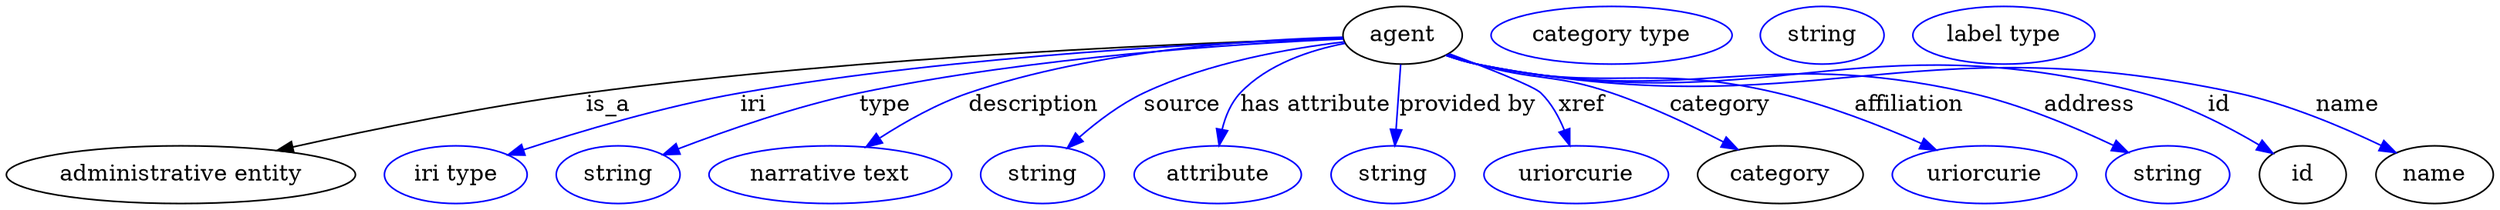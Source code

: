 digraph {
	graph [bb="0,0,1542.9,123"];
	node [label="\N"];
	agent	[height=0.5,
		label=agent,
		pos="866.54,105",
		width=1.0291];
	"administrative entity"	[height=0.5,
		pos="108.54,18",
		width=3.015];
	agent -> "administrative entity"	[label=is_a,
		lp="374.54,61.5",
		pos="e,168.27,33.073 829.56,103.05 745.75,100.54 535.11,92.261 360.54,69 298.37,60.716 228.46,46.445 178.07,35.265"];
	iri	[color=blue,
		height=0.5,
		label="iri type",
		pos="279.54,18",
		width=1.2277];
	agent -> iri	[color=blue,
		label=iri,
		lp="464.54,61.5",
		pos="e,312.03,30.333 829.51,103.03 757.27,100.66 592.7,92.883 456.54,69 409.54,60.755 357.09,45.096 321.58,33.49",
		style=solid];
	type	[color=blue,
		height=0.5,
		label=string,
		pos="380.54,18",
		width=1.0652];
	agent -> type	[color=blue,
		label=type,
		lp="546.54,61.5",
		pos="e,408.49,30.445 829.61,102.68 767.32,99.882 637.7,91.655 530.54,69 491.33,60.71 448.06,45.614 418.11,34.171",
		style=solid];
	description	[color=blue,
		height=0.5,
		label="narrative text",
		pos="512.54,18",
		width=2.0943];
	agent -> description	[color=blue,
		label=description,
		lp="638.04,61.5",
		pos="e,534.76,35.461 829.37,103.82 776.47,102.54 677.05,96.285 597.54,69 578.45,62.45 558.92,51.333 543.4,41.242",
		style=solid];
	source	[color=blue,
		height=0.5,
		label=string,
		pos="644.54,18",
		width=1.0652];
	agent -> source	[color=blue,
		label=source,
		lp="729.54,61.5",
		pos="e,659.64,34.88 830.1,101 796.38,97.115 745.59,88.361 705.54,69 691.45,62.189 677.79,51.497 666.98,41.745",
		style=solid];
	"has attribute"	[color=blue,
		height=0.5,
		label=attribute,
		pos="752.54,18",
		width=1.4443];
	agent -> "has attribute"	[color=blue,
		label="has attribute",
		lp="812.54,61.5",
		pos="e,753.03,36.228 830.6,100.08 808.9,95.869 782.29,87.13 765.54,69 759.81,62.793 756.53,54.382 754.68,46.23",
		style=solid];
	"provided by"	[color=blue,
		height=0.5,
		label=string,
		pos="860.54,18",
		width=1.0652];
	agent -> "provided by"	[color=blue,
		label="provided by",
		lp="907.04,61.5",
		pos="e,861.75,36.175 865.33,86.799 864.5,75.163 863.4,59.548 862.46,46.237",
		style=solid];
	xref	[color=blue,
		height=0.5,
		label=uriorcurie,
		pos="974.54,18",
		width=1.5887];
	agent -> xref	[color=blue,
		label=xref,
		lp="978.04,61.5",
		pos="e,970.52,36.207 895.41,93.478 918.65,84.808 948.15,73.27 952.54,69 959.09,62.632 963.82,53.979 967.18,45.661",
		style=solid];
	category	[height=0.5,
		pos="1101.5,18",
		width=1.4263];
	agent -> category	[color=blue,
		label=category,
		lp="1064,61.5",
		pos="e,1075.1,33.733 894.55,92.927 900.44,90.802 906.65,88.709 912.54,87 949.21,76.355 960.39,81.291 996.54,69 1020.5,60.864 1046.1,48.73 \
1066,38.453",
		style=solid];
	affiliation	[color=blue,
		height=0.5,
		label=uriorcurie,
		pos="1228.5,18",
		width=1.5887];
	agent -> affiliation	[color=blue,
		label=affiliation,
		lp="1181.5,61.5",
		pos="e,1198.5,33.342 893.92,92.571 899.96,90.419 906.4,88.406 912.54,87 993.93,68.373 1018.3,88.268 1099.5,69 1130.6,61.628 1164.2,48.419 \
1189.3,37.429",
		style=solid];
	address	[color=blue,
		height=0.5,
		label=string,
		pos="1342.5,18",
		width=1.0652];
	agent -> address	[color=blue,
		label=address,
		lp="1294,61.5",
		pos="e,1317.9,31.841 893.39,92.571 899.58,90.362 906.21,88.325 912.54,87 1046.3,59.005 1086.2,99.138 1219.5,69 1250.9,61.91 1284.6,47.703 \
1308.8,36.238",
		style=solid];
	id	[height=0.5,
		pos="1425.5,18",
		width=0.75];
	agent -> id	[color=blue,
		label=id,
		lp="1373.5,61.5",
		pos="e,1407.2,31.309 893.38,92.5 899.57,90.295 906.2,88.277 912.54,87 1093.1,50.641 1148.3,115.56 1326.5,69 1352.4,62.235 1379.4,48.077 \
1398.6,36.548",
		style=solid];
	name	[height=0.5,
		pos="1506.5,18",
		width=1.011];
	agent -> name	[color=blue,
		label=name,
		lp="1453.5,61.5",
		pos="e,1482.6,31.774 893.37,92.475 899.56,90.271 906.19,88.261 912.54,87 1118.4,46.105 1179.4,113.49 1384.5,69 1415.9,62.191 1449.6,47.817 \
1473.6,36.22",
		style=solid];
	"named thing_category"	[color=blue,
		height=0.5,
		label="category type",
		pos="996.54,105",
		width=2.0762];
	agent_id	[color=blue,
		height=0.5,
		label=string,
		pos="1127.5,105",
		width=1.0652];
	agent_name	[color=blue,
		height=0.5,
		label="label type",
		pos="1240.5,105",
		width=1.5707];
}
